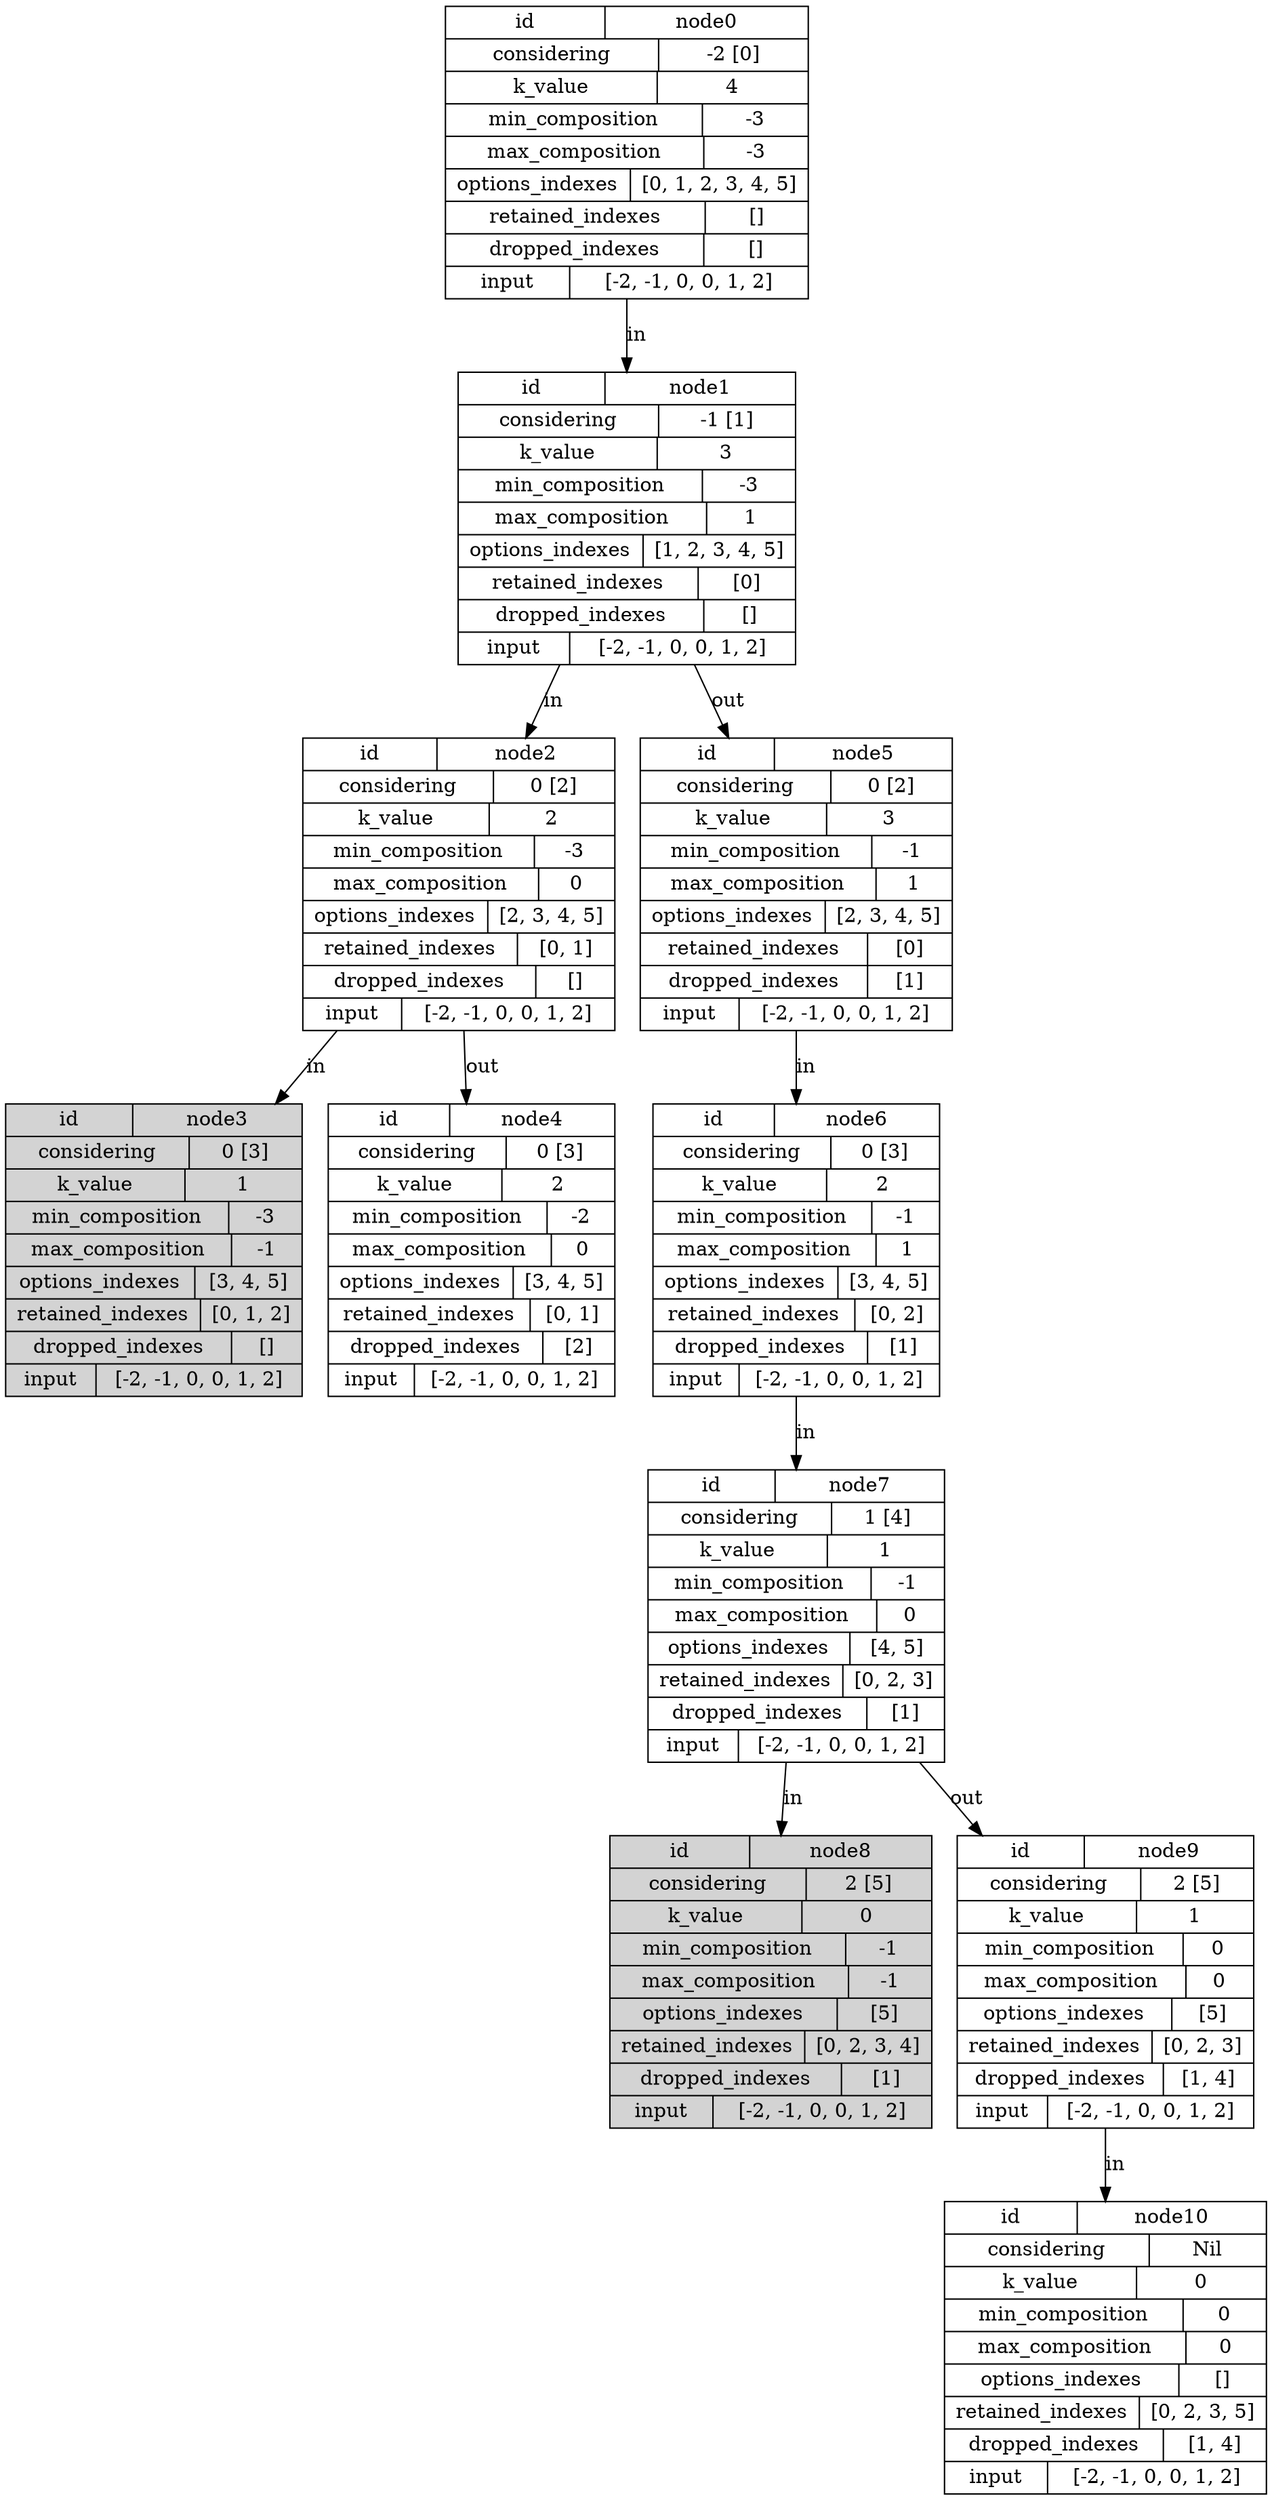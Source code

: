 digraph G {

    // Input array is: 

    node [shape = record];

    node0[label = "{{id | node0 } | {<f0> considering | -2 [0] } | { k_value | 4} |{<f1> min_composition | -3} | {<f2> max_composition| -3} | {options_indexes | [0, 1, 2, 3, 4, 5]} | { retained_indexes | [] } | { dropped_indexes | []} | {input | [-2, -1, 0, 0, 1, 2]} }"];
    node1[label = "{{id | node1 } | {<f0> considering | -1 [1] } | { k_value | 3} |{<f1> min_composition | -3} | {<f2> max_composition| 1} | {options_indexes | [1, 2, 3, 4, 5]} | { retained_indexes | [0] } | { dropped_indexes | []} | {input | [-2, -1, 0, 0, 1, 2]}} "];
    node2[label = "{{id | node2} | {<f0> considering | 0 [2] } | { k_value | 2} |{<f1> min_composition | -3} | {<f2> max_composition| 0} | {options_indexes | [2, 3, 4, 5]} | { retained_indexes | [0, 1] } | { dropped_indexes | []} | {input | [-2, -1, 0, 0, 1, 2]}} "];
    node3[label = "{{id | node3} | {<f0> considering | 0 [3] } | { k_value | 1} |{<f1> min_composition | -3} | {<f2> max_composition| -1} | {options_indexes | [3, 4, 5]} | { retained_indexes | [0, 1, 2] } | { dropped_indexes | []} | {input | [-2, -1, 0, 0, 1, 2]}} ", style = filled];
    node4[label = "{{id | node4} | {<f0> considering | 0 [3] } | { k_value | 2} |{<f1> min_composition | -2} | {<f2> max_composition| 0} | {options_indexes | [3, 4, 5]} | { retained_indexes | [0, 1] } | { dropped_indexes | [2]} | {input | [-2, -1, 0, 0, 1, 2]}} "];
    node5[label = "{{id | node5} | {<f0> considering | 0 [2] } | { k_value | 3} |{<f1> min_composition | -1} | {<f2> max_composition| 1} | {options_indexes | [2, 3, 4, 5]} | { retained_indexes | [0] } | { dropped_indexes | [1]} | {input | [-2, -1, 0, 0, 1, 2]}} "];
    node6[label = "{{id | node6} | {<f0> considering | 0 [3] } | { k_value | 2} |{<f1> min_composition | -1} | {<f2> max_composition| 1} | {options_indexes | [3, 4, 5]} | { retained_indexes | [0, 2] } | { dropped_indexes | [1]} | {input | [-2, -1, 0, 0, 1, 2]}} "];
    node7[label = "{{id | node7} | {<f0> considering | 1 [4] } | { k_value | 1} |{<f1> min_composition | -1} | {<f2> max_composition| 0} | {options_indexes | [4, 5]} | { retained_indexes | [0, 2, 3] } | { dropped_indexes | [1]} | {input | [-2, -1, 0, 0, 1, 2]}} "];
    node8[label = "{{id | node8} | {<f0> considering | 2 [5] } | { k_value | 0} |{<f1> min_composition | -1} | {<f2> max_composition| -1} | {options_indexes | [5]} | { retained_indexes | [0, 2, 3, 4] } | { dropped_indexes | [1]} | {input | [-2, -1, 0, 0, 1, 2]}} ", style = filled];
    node9[label = "{{id | node9} | {<f0> considering | 2 [5] } | { k_value | 1} |{<f1> min_composition | 0} | {<f2> max_composition| 0} | {options_indexes | [5]} | { retained_indexes | [0, 2, 3] } | { dropped_indexes | [1, 4]} | {input | [-2, -1, 0, 0, 1, 2]}} "];
    node10[label = "{{id | node10} | {<f0> considering | Nil } | { k_value | 0} |{<f1> min_composition | 0} | {<f2> max_composition| 0} | {options_indexes | []} | { retained_indexes | [0, 2, 3, 5] } | { dropped_indexes | [1, 4]} | {input | [-2, -1, 0, 0, 1, 2]}} "];



    "node0" -> "node1" [label = "in"];
    "node1" -> "node2" [label = "in"];
    "node2" -> "node3" [label = "in"];
    "node2" -> "node4" [label = "out"];
    "node1" -> "node5" [label = "out"];
    "node5" -> "node6" [label = "in"];
    "node6" -> "node7" [label = "in"];
    "node7" -> "node8" [label = "in"];
    "node7" -> "node9" [label = "out"];
    "node9" -> "node10" [label = "in"];

    
}